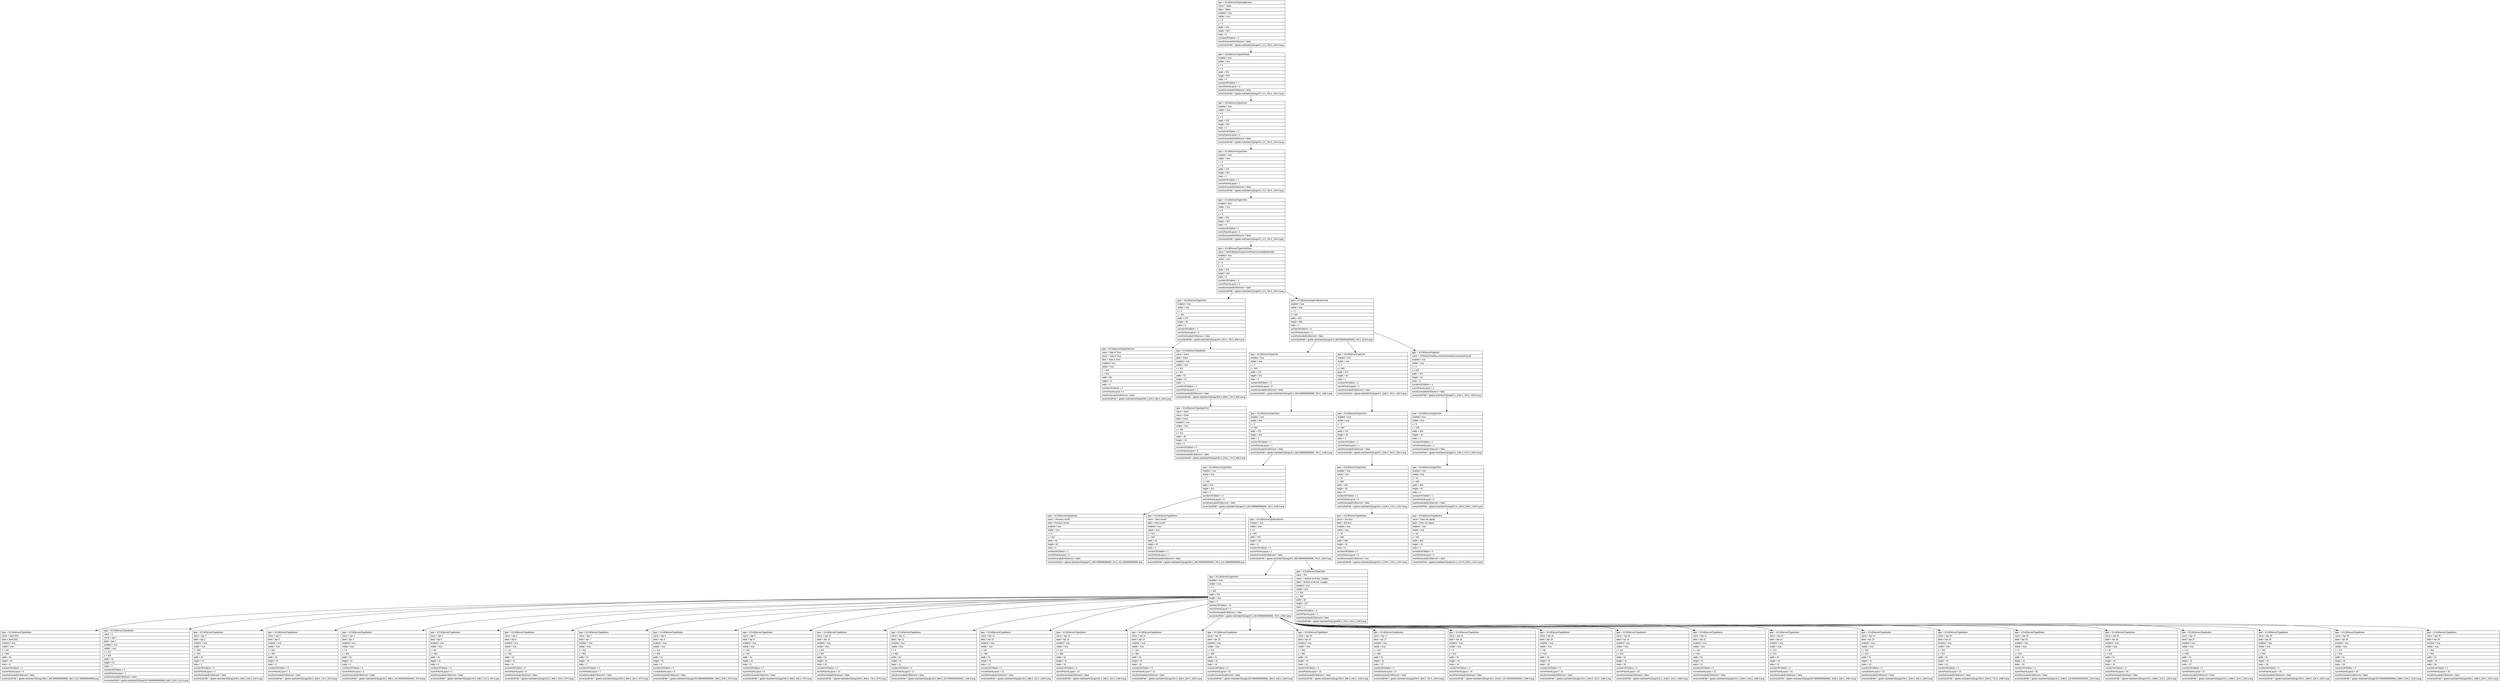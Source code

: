 digraph Layout {

	node [shape=record fontname=Arial];

	0	[label="{type = XCUIElementTypeApplication\l|name = Tasks\l|label = Tasks\l|enabled = true\l|visible = true\l|x = 0\l|y = 0\l|width = 375\l|height = 667\l|index = 0\l|numberOfChildren = 2\l|eventGeneratedOnElement = false \l|screenshotPath = gtasks-dueDate/S2/pngs/0.0_0.0_750.0_1334.0.png\l}"]
	1	[label="{type = XCUIElementTypeWindow\l|enabled = true\l|visible = true\l|x = 0\l|y = 0\l|width = 375\l|height = 667\l|index = 0\l|numberOfChildren = 1\l|numInParentLayout = 0\l|eventGeneratedOnElement = false \l|screenshotPath = gtasks-dueDate/S2/pngs/0.0_0.0_750.0_1334.0.png\l}"]
	2	[label="{type = XCUIElementTypeOther\l|enabled = true\l|visible = true\l|x = 0\l|y = 0\l|width = 375\l|height = 667\l|index = 0\l|numberOfChildren = 2\l|numInParentLayout = 0\l|eventGeneratedOnElement = false \l|screenshotPath = gtasks-dueDate/S2/pngs/0.0_0.0_750.0_1334.0.png\l}"]
	3	[label="{type = XCUIElementTypeOther\l|enabled = true\l|visible = true\l|x = 0\l|y = 0\l|width = 375\l|height = 667\l|index = 1\l|numberOfChildren = 1\l|numInParentLayout = 1\l|eventGeneratedOnElement = false \l|screenshotPath = gtasks-dueDate/S2/pngs/0.0_0.0_750.0_1334.0.png\l}"]
	4	[label="{type = XCUIElementTypeOther\l|enabled = true\l|visible = true\l|x = 0\l|y = 0\l|width = 375\l|height = 667\l|index = 0\l|numberOfChildren = 1\l|numInParentLayout = 0\l|eventGeneratedOnElement = false \l|screenshotPath = gtasks-dueDate/S2/pngs/0.0_0.0_750.0_1334.0.png\l}"]
	5	[label="{type = XCUIElementTypeScrollView\l|name = kMDCBottomDrawerScrollViewAccessibilityIdentifier\l|enabled = true\l|visible = true\l|x = 0\l|y = 0\l|width = 375\l|height = 667\l|index = 0\l|numberOfChildren = 2\l|numInParentLayout = 0\l|eventGeneratedOnElement = false \l|screenshotPath = gtasks-dueDate/S2/pngs/0.0_0.0_750.0_1334.0.png\l}"]
	6	[label="{type = XCUIElementTypeOther\l|enabled = true\l|visible = true\l|x = 0\l|y = 301\l|width = 375\l|height = 43\l|index = 0\l|numberOfChildren = 2\l|numInParentLayout = 0\l|eventGeneratedOnElement = false \l|screenshotPath = gtasks-dueDate/S2/pngs/0.0_602.0_750.0_688.0.png\l}"]
	7	[label="{type = XCUIElementTypeCollectionView\l|enabled = true\l|visible = true\l|x = 0\l|y = 343\l|width = 375\l|height = 666\l|index = 1\l|numberOfChildren = 5\l|numInParentLayout = 1\l|eventGeneratedOnElement = false \l|screenshotPath = gtasks-dueDate/S2/pngs/0.0_685.9999999999999_750.0_2018.0.png\l}"]
	8	[label="{type = XCUIElementTypeStaticText\l|value = Date & Time\l|name = Date & Time\l|label = Date & Time\l|enabled = true\l|visible = true\l|x = 143\l|y = 312\l|width = 89\l|height = 21\l|index = 0\l|numberOfChildren = 0\l|numInParentLayout = 0\l|eventGeneratedOnElement = false \l|screenshotPath = gtasks-dueDate/S2/pngs/286.0_624.0_464.0_666.0.png\l}"]
	9	[label="{type = XCUIElementTypeButton\l|name = Done\l|label = Done\l|enabled = true\l|visible = true\l|x = 312\l|y = 304\l|width = 51\l|height = 37\l|index = 1\l|numberOfChildren = 1\l|numInParentLayout = 1\l|eventGeneratedOnElement = false \l|screenshotPath = gtasks-dueDate/S2/pngs/624.0_608.0_726.0_682.0.png\l}"]
	10	[label="{type = XCUIElementTypeCell\l|enabled = true\l|visible = true\l|x = 0\l|y = 343\l|width = 375\l|height = 241\l|index = 0\l|numberOfChildren = 3\l|numInParentLayout = 0\l|eventGeneratedOnElement = false \l|screenshotPath = gtasks-dueDate/S2/pngs/0.0_685.9999999999999_750.0_1168.0.png\l}"]
	11	[label="{type = XCUIElementTypeCell\l|enabled = true\l|visible = true\l|x = 0\l|y = 583\l|width = 375\l|height = 43\l|index = 1\l|numberOfChildren = 4\l|numInParentLayout = 1\l|eventGeneratedOnElement = false \l|screenshotPath = gtasks-dueDate/S2/pngs/0.0_1166.0_750.0_1252.0.png\l}"]
	12	[label="{type = XCUIElementTypeCell\l|name = GTEDateTimeRecurrencePickerRecurrenceCellA11yID\l|enabled = true\l|visible = true\l|x = 0\l|y = 625\l|width = 375\l|height = 42\l|index = 2\l|numberOfChildren = 4\l|numInParentLayout = 2\l|eventGeneratedOnElement = false \l|screenshotPath = gtasks-dueDate/S2/pngs/0.0_1250.0_750.0_1334.0.png\l}"]
	13	[label="{type = XCUIElementTypeStaticText\l|value = Done\l|name = Done\l|label = Done\l|enabled = true\l|visible = true\l|x = 320\l|y = 313\l|width = 35\l|height = 19\l|index = 0\l|numberOfChildren = 0\l|numInParentLayout = 0\l|eventGeneratedOnElement = false \l|screenshotPath = gtasks-dueDate/S2/pngs/640.0_626.0_710.0_664.0.png\l}"]
	14	[label="{type = XCUIElementTypeOther\l|enabled = true\l|visible = true\l|x = 0\l|y = 343\l|width = 375\l|height = 241\l|index = 1\l|numberOfChildren = 1\l|numInParentLayout = 1\l|eventGeneratedOnElement = false \l|screenshotPath = gtasks-dueDate/S2/pngs/0.0_685.9999999999999_750.0_1168.0.png\l}"]
	15	[label="{type = XCUIElementTypeOther\l|enabled = true\l|visible = true\l|x = 0\l|y = 583\l|width = 375\l|height = 43\l|index = 1\l|numberOfChildren = 1\l|numInParentLayout = 1\l|eventGeneratedOnElement = false \l|screenshotPath = gtasks-dueDate/S2/pngs/0.0_1166.0_750.0_1252.0.png\l}"]
	16	[label="{type = XCUIElementTypeOther\l|enabled = true\l|visible = true\l|x = 0\l|y = 625\l|width = 335\l|height = 42\l|index = 1\l|numberOfChildren = 1\l|numInParentLayout = 1\l|eventGeneratedOnElement = false \l|screenshotPath = gtasks-dueDate/S2/pngs/0.0_1250.0_670.0_1334.0.png\l}"]
	17	[label="{type = XCUIElementTypeOther\l|enabled = true\l|visible = true\l|x = 0\l|y = 343\l|width = 375\l|height = 241\l|index = 0\l|numberOfChildren = 3\l|numInParentLayout = 0\l|eventGeneratedOnElement = false \l|screenshotPath = gtasks-dueDate/S2/pngs/0.0_685.9999999999999_750.0_1168.0.png\l}"]
	18	[label="{type = XCUIElementTypeOther\l|enabled = true\l|visible = true\l|x = 16\l|y = 583\l|width = 343\l|height = 43\l|index = 0\l|numberOfChildren = 1\l|numInParentLayout = 0\l|eventGeneratedOnElement = false \l|screenshotPath = gtasks-dueDate/S2/pngs/32.0_1166.0_718.0_1252.0.png\l}"]
	19	[label="{type = XCUIElementTypeOther\l|enabled = true\l|visible = true\l|x = 16\l|y = 625\l|width = 303\l|height = 42\l|index = 0\l|numberOfChildren = 1\l|numInParentLayout = 0\l|eventGeneratedOnElement = false \l|screenshotPath = gtasks-dueDate/S2/pngs/32.0_1250.0_638.0_1334.0.png\l}"]
	20	[label="{type = XCUIElementTypeButton\l|name = Previous month\l|label = Previous month\l|enabled = true\l|visible = true\l|x = 0\l|y = 343\l|width = 62\l|height = 63\l|index = 0\l|numberOfChildren = 1\l|numInParentLayout = 0\l|eventGeneratedOnElement = false \l|screenshotPath = gtasks-dueDate/S2/pngs/0.0_685.9999999999999_124.0_811.9999999999999.png\l}"]
	21	[label="{type = XCUIElementTypeButton\l|name = Next month\l|label = Next month\l|enabled = true\l|visible = true\l|x = 313\l|y = 343\l|width = 62\l|height = 63\l|index = 1\l|numberOfChildren = 1\l|numInParentLayout = 1\l|eventGeneratedOnElement = false \l|screenshotPath = gtasks-dueDate/S2/pngs/626.0_685.9999999999999_750.0_811.9999999999999.png\l}"]
	22	[label="{type = XCUIElementTypeScrollView\l|enabled = true\l|visible = true\l|x = 0\l|y = 343\l|width = 375\l|height = 241\l|index = 2\l|numberOfChildren = 2\l|numInParentLayout = 2\l|eventGeneratedOnElement = false \l|screenshotPath = gtasks-dueDate/S2/pngs/0.0_685.9999999999999_750.0_1168.0.png\l}"]
	23	[label="{type = XCUIElementTypeButton\l|name = Set time\l|label = Set time\l|enabled = true\l|visible = true\l|x = 16\l|y = 595\l|width = 343\l|height = 18\l|index = 0\l|numberOfChildren = 0\l|numInParentLayout = 0\l|eventGeneratedOnElement = true \l|screenshotPath = gtasks-dueDate/S2/pngs/32.0_1190.0_718.0_1226.0.png\l}"]
	24	[label="{type = XCUIElementTypeButton\l|name = Does not repeat\l|label = Does not repeat\l|enabled = true\l|visible = true\l|x = 16\l|y = 637\l|width = 303\l|height = 18\l|index = 0\l|numberOfChildren = 0\l|numInParentLayout = 0\l|eventGeneratedOnElement = false \l|screenshotPath = gtasks-dueDate/S2/pngs/32.0_1274.0_638.0_1310.0.png\l}"]
	25	[label="{type = XCUIElementTypeOther\l|enabled = true\l|visible = true\l|x = 0\l|y = 343\l|width = 375\l|height = 241\l|index = 0\l|numberOfChildren = 31\l|numInParentLayout = 0\l|eventGeneratedOnElement = false \l|screenshotPath = gtasks-dueDate/S2/pngs/0.0_685.9999999999999_750.0_1168.0.png\l}"]
	26	[label="{type = XCUIElementTypeOther\l|value = 0%\l|name = Vertical scroll bar, 3 pages\l|label = Vertical scroll bar, 3 pages\l|enabled = true\l|visible = true\l|x = 342\l|y = 363\l|width = 30\l|height = 221\l|index = 1\l|numberOfChildren = 0\l|numInParentLayout = 1\l|eventGeneratedOnElement = false \l|screenshotPath = gtasks-dueDate/S2/pngs/684.0_726.0_744.0_1168.0.png\l}"]
	27	[label="{type = XCUIElementTypeButton\l|name = April 2021\l|label = April 2021\l|enabled = true\l|visible = true\l|x = 142\l|y = 343\l|width = 91\l|height = 63\l|index = 0\l|numberOfChildren = 1\l|numInParentLayout = 0\l|eventGeneratedOnElement = false \l|screenshotPath = gtasks-dueDate/S2/pngs/284.0_685.9999999999999_466.0_811.9999999999999.png\l}"]
	28	[label="{type = XCUIElementTypeButton\l|value = 1\l|name = Apr 1\l|label = Apr 1\l|enabled = true\l|visible = true\l|x = 213\l|y = 424\l|width = 51\l|height = 31\l|index = 1\l|numberOfChildren = 0\l|numInParentLayout = 1\l|eventGeneratedOnElement = false \l|screenshotPath = gtasks-dueDate/S2/pngs/425.99999999999994_848.0_528.0_910.0.png\l}"]
	29	[label="{type = XCUIElementTypeButton\l|name = Apr 2\l|label = Apr 2\l|enabled = true\l|visible = true\l|x = 264\l|y = 424\l|width = 51\l|height = 31\l|index = 2\l|numberOfChildren = 0\l|numInParentLayout = 2\l|eventGeneratedOnElement = false \l|screenshotPath = gtasks-dueDate/S2/pngs/528.0_848.0_630.0_910.0.png\l}"]
	30	[label="{type = XCUIElementTypeButton\l|name = Apr 3\l|label = Apr 3\l|enabled = true\l|visible = true\l|x = 315\l|y = 424\l|width = 51\l|height = 31\l|index = 3\l|numberOfChildren = 0\l|numInParentLayout = 3\l|eventGeneratedOnElement = false \l|screenshotPath = gtasks-dueDate/S2/pngs/630.0_848.0_732.0_910.0.png\l}"]
	31	[label="{type = XCUIElementTypeButton\l|name = Apr 4\l|label = Apr 4\l|enabled = true\l|visible = true\l|x = 9\l|y = 454\l|width = 51\l|height = 31\l|index = 4\l|numberOfChildren = 0\l|numInParentLayout = 4\l|eventGeneratedOnElement = false \l|screenshotPath = gtasks-dueDate/S2/pngs/18.0_908.0_120.00000000000001_970.0.png\l}"]
	32	[label="{type = XCUIElementTypeButton\l|name = Apr 5\l|label = Apr 5\l|enabled = true\l|visible = true\l|x = 60\l|y = 454\l|width = 51\l|height = 31\l|index = 5\l|numberOfChildren = 0\l|numInParentLayout = 5\l|eventGeneratedOnElement = false \l|screenshotPath = gtasks-dueDate/S2/pngs/120.0_908.0_222.0_970.0.png\l}"]
	33	[label="{type = XCUIElementTypeButton\l|name = Apr 6\l|label = Apr 6\l|enabled = true\l|visible = true\l|x = 111\l|y = 454\l|width = 51\l|height = 31\l|index = 6\l|numberOfChildren = 0\l|numInParentLayout = 6\l|eventGeneratedOnElement = false \l|screenshotPath = gtasks-dueDate/S2/pngs/222.0_908.0_324.0_970.0.png\l}"]
	34	[label="{type = XCUIElementTypeButton\l|name = Apr 7\l|label = Apr 7\l|enabled = true\l|visible = true\l|x = 162\l|y = 454\l|width = 51\l|height = 31\l|index = 7\l|numberOfChildren = 0\l|numInParentLayout = 7\l|eventGeneratedOnElement = false \l|screenshotPath = gtasks-dueDate/S2/pngs/324.0_908.0_426.0_970.0.png\l}"]
	35	[label="{type = XCUIElementTypeButton\l|name = Apr 8\l|label = Apr 8\l|enabled = true\l|visible = true\l|x = 213\l|y = 454\l|width = 51\l|height = 31\l|index = 8\l|numberOfChildren = 0\l|numInParentLayout = 8\l|eventGeneratedOnElement = false \l|screenshotPath = gtasks-dueDate/S2/pngs/425.99999999999994_908.0_528.0_970.0.png\l}"]
	36	[label="{type = XCUIElementTypeButton\l|name = Apr 9\l|label = Apr 9\l|enabled = true\l|visible = true\l|x = 264\l|y = 454\l|width = 51\l|height = 31\l|index = 9\l|numberOfChildren = 0\l|numInParentLayout = 9\l|eventGeneratedOnElement = false \l|screenshotPath = gtasks-dueDate/S2/pngs/528.0_908.0_630.0_970.0.png\l}"]
	37	[label="{type = XCUIElementTypeButton\l|name = Apr 10\l|label = Apr 10\l|enabled = true\l|visible = true\l|x = 315\l|y = 454\l|width = 51\l|height = 31\l|index = 10\l|numberOfChildren = 0\l|numInParentLayout = 10\l|eventGeneratedOnElement = false \l|screenshotPath = gtasks-dueDate/S2/pngs/630.0_908.0_732.0_970.0.png\l}"]
	38	[label="{type = XCUIElementTypeButton\l|name = Apr 11\l|label = Apr 11\l|enabled = true\l|visible = true\l|x = 9\l|y = 484\l|width = 51\l|height = 31\l|index = 11\l|numberOfChildren = 0\l|numInParentLayout = 11\l|eventGeneratedOnElement = false \l|screenshotPath = gtasks-dueDate/S2/pngs/18.0_968.0_120.00000000000001_1030.0.png\l}"]
	39	[label="{type = XCUIElementTypeButton\l|name = Apr 12\l|label = Apr 12\l|enabled = true\l|visible = true\l|x = 60\l|y = 484\l|width = 51\l|height = 31\l|index = 12\l|numberOfChildren = 0\l|numInParentLayout = 12\l|eventGeneratedOnElement = false \l|screenshotPath = gtasks-dueDate/S2/pngs/120.0_968.0_222.0_1030.0.png\l}"]
	40	[label="{type = XCUIElementTypeButton\l|name = Apr 13\l|label = Apr 13\l|enabled = true\l|visible = true\l|x = 111\l|y = 484\l|width = 51\l|height = 31\l|index = 13\l|numberOfChildren = 0\l|numInParentLayout = 13\l|eventGeneratedOnElement = false \l|screenshotPath = gtasks-dueDate/S2/pngs/222.0_968.0_324.0_1030.0.png\l}"]
	41	[label="{type = XCUIElementTypeButton\l|name = Apr 14\l|label = Apr 14\l|enabled = true\l|visible = true\l|x = 162\l|y = 484\l|width = 51\l|height = 31\l|index = 14\l|numberOfChildren = 0\l|numInParentLayout = 14\l|eventGeneratedOnElement = false \l|screenshotPath = gtasks-dueDate/S2/pngs/324.0_968.0_426.0_1030.0.png\l}"]
	42	[label="{type = XCUIElementTypeButton\l|name = Apr 15\l|label = Apr 15\l|enabled = true\l|visible = true\l|x = 213\l|y = 484\l|width = 51\l|height = 31\l|index = 15\l|numberOfChildren = 0\l|numInParentLayout = 15\l|eventGeneratedOnElement = false \l|screenshotPath = gtasks-dueDate/S2/pngs/425.99999999999994_968.0_528.0_1030.0.png\l}"]
	43	[label="{type = XCUIElementTypeButton\l|name = Apr 16\l|label = Apr 16\l|enabled = true\l|visible = true\l|x = 264\l|y = 484\l|width = 51\l|height = 31\l|index = 16\l|numberOfChildren = 0\l|numInParentLayout = 16\l|eventGeneratedOnElement = false \l|screenshotPath = gtasks-dueDate/S2/pngs/528.0_968.0_630.0_1030.0.png\l}"]
	44	[label="{type = XCUIElementTypeButton\l|name = Apr 17\l|label = Apr 17\l|enabled = true\l|visible = true\l|x = 315\l|y = 484\l|width = 51\l|height = 31\l|index = 17\l|numberOfChildren = 0\l|numInParentLayout = 17\l|eventGeneratedOnElement = false \l|screenshotPath = gtasks-dueDate/S2/pngs/630.0_968.0_732.0_1030.0.png\l}"]
	45	[label="{type = XCUIElementTypeButton\l|name = Apr 18\l|label = Apr 18\l|enabled = true\l|visible = true\l|x = 9\l|y = 514\l|width = 51\l|height = 31\l|index = 18\l|numberOfChildren = 0\l|numInParentLayout = 18\l|eventGeneratedOnElement = false \l|screenshotPath = gtasks-dueDate/S2/pngs/18.0_1028.0_120.00000000000001_1090.0.png\l}"]
	46	[label="{type = XCUIElementTypeButton\l|name = Apr 19\l|label = Apr 19\l|enabled = true\l|visible = true\l|x = 60\l|y = 514\l|width = 51\l|height = 31\l|index = 19\l|numberOfChildren = 0\l|numInParentLayout = 19\l|eventGeneratedOnElement = false \l|screenshotPath = gtasks-dueDate/S2/pngs/120.0_1028.0_222.0_1090.0.png\l}"]
	47	[label="{type = XCUIElementTypeButton\l|name = Apr 20\l|label = Apr 20\l|enabled = true\l|visible = true\l|x = 111\l|y = 514\l|width = 51\l|height = 31\l|index = 20\l|numberOfChildren = 0\l|numInParentLayout = 20\l|eventGeneratedOnElement = false \l|screenshotPath = gtasks-dueDate/S2/pngs/222.0_1028.0_324.0_1090.0.png\l}"]
	48	[label="{type = XCUIElementTypeButton\l|name = Apr 21\l|label = Apr 21\l|enabled = true\l|visible = true\l|x = 162\l|y = 514\l|width = 51\l|height = 31\l|index = 21\l|numberOfChildren = 0\l|numInParentLayout = 21\l|eventGeneratedOnElement = false \l|screenshotPath = gtasks-dueDate/S2/pngs/324.0_1028.0_426.0_1090.0.png\l}"]
	49	[label="{type = XCUIElementTypeButton\l|name = Apr 22\l|label = Apr 22\l|enabled = true\l|visible = true\l|x = 213\l|y = 514\l|width = 51\l|height = 31\l|index = 22\l|numberOfChildren = 0\l|numInParentLayout = 22\l|eventGeneratedOnElement = false \l|screenshotPath = gtasks-dueDate/S2/pngs/425.99999999999994_1028.0_528.0_1090.0.png\l}"]
	50	[label="{type = XCUIElementTypeButton\l|name = Apr 23\l|label = Apr 23\l|enabled = true\l|visible = true\l|x = 264\l|y = 514\l|width = 51\l|height = 31\l|index = 23\l|numberOfChildren = 0\l|numInParentLayout = 23\l|eventGeneratedOnElement = false \l|screenshotPath = gtasks-dueDate/S2/pngs/528.0_1028.0_630.0_1090.0.png\l}"]
	51	[label="{type = XCUIElementTypeButton\l|name = Apr 24\l|label = Apr 24\l|enabled = true\l|visible = true\l|x = 315\l|y = 514\l|width = 51\l|height = 31\l|index = 24\l|numberOfChildren = 0\l|numInParentLayout = 24\l|eventGeneratedOnElement = false \l|screenshotPath = gtasks-dueDate/S2/pngs/630.0_1028.0_732.0_1090.0.png\l}"]
	52	[label="{type = XCUIElementTypeButton\l|name = Apr 25\l|label = Apr 25\l|enabled = true\l|visible = true\l|x = 9\l|y = 544\l|width = 51\l|height = 31\l|index = 25\l|numberOfChildren = 0\l|numInParentLayout = 25\l|eventGeneratedOnElement = false \l|screenshotPath = gtasks-dueDate/S2/pngs/18.0_1088.0_120.00000000000001_1150.0.png\l}"]
	53	[label="{type = XCUIElementTypeButton\l|name = Apr 26\l|label = Apr 26\l|enabled = true\l|visible = true\l|x = 60\l|y = 544\l|width = 51\l|height = 31\l|index = 26\l|numberOfChildren = 0\l|numInParentLayout = 26\l|eventGeneratedOnElement = false \l|screenshotPath = gtasks-dueDate/S2/pngs/120.0_1088.0_222.0_1150.0.png\l}"]
	54	[label="{type = XCUIElementTypeButton\l|name = Apr 27\l|label = Apr 27\l|enabled = true\l|visible = true\l|x = 111\l|y = 544\l|width = 51\l|height = 31\l|index = 27\l|numberOfChildren = 0\l|numInParentLayout = 27\l|eventGeneratedOnElement = false \l|screenshotPath = gtasks-dueDate/S2/pngs/222.0_1088.0_324.0_1150.0.png\l}"]
	55	[label="{type = XCUIElementTypeButton\l|name = Apr 28\l|label = Apr 28\l|enabled = true\l|visible = true\l|x = 162\l|y = 544\l|width = 51\l|height = 31\l|index = 28\l|numberOfChildren = 0\l|numInParentLayout = 28\l|eventGeneratedOnElement = false \l|screenshotPath = gtasks-dueDate/S2/pngs/324.0_1088.0_426.0_1150.0.png\l}"]
	56	[label="{type = XCUIElementTypeButton\l|name = Apr 29\l|label = Apr 29\l|enabled = true\l|visible = true\l|x = 213\l|y = 544\l|width = 51\l|height = 31\l|index = 29\l|numberOfChildren = 0\l|numInParentLayout = 29\l|eventGeneratedOnElement = false \l|screenshotPath = gtasks-dueDate/S2/pngs/425.99999999999994_1088.0_528.0_1150.0.png\l}"]
	57	[label="{type = XCUIElementTypeButton\l|name = Apr 30\l|label = Apr 30\l|enabled = true\l|visible = true\l|x = 264\l|y = 544\l|width = 51\l|height = 31\l|index = 30\l|numberOfChildren = 0\l|numInParentLayout = 30\l|eventGeneratedOnElement = false \l|screenshotPath = gtasks-dueDate/S2/pngs/528.0_1088.0_630.0_1150.0.png\l}"]


	0 -> 1
	1 -> 2
	2 -> 3
	3 -> 4
	4 -> 5
	5 -> 6
	5 -> 7
	6 -> 8
	6 -> 9
	7 -> 10
	7 -> 11
	7 -> 12
	9 -> 13
	10 -> 14
	11 -> 15
	12 -> 16
	14 -> 17
	15 -> 18
	16 -> 19
	17 -> 20
	17 -> 21
	17 -> 22
	18 -> 23
	19 -> 24
	22 -> 25
	22 -> 26
	25 -> 27
	25 -> 28
	25 -> 29
	25 -> 30
	25 -> 31
	25 -> 32
	25 -> 33
	25 -> 34
	25 -> 35
	25 -> 36
	25 -> 37
	25 -> 38
	25 -> 39
	25 -> 40
	25 -> 41
	25 -> 42
	25 -> 43
	25 -> 44
	25 -> 45
	25 -> 46
	25 -> 47
	25 -> 48
	25 -> 49
	25 -> 50
	25 -> 51
	25 -> 52
	25 -> 53
	25 -> 54
	25 -> 55
	25 -> 56
	25 -> 57


}